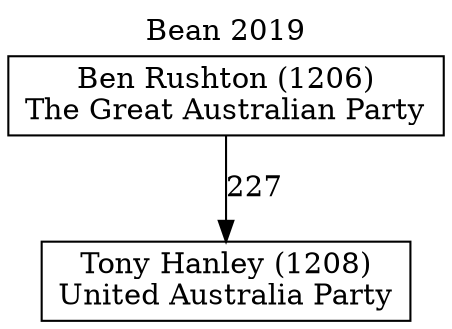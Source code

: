 // House preference flow
digraph "Tony Hanley (1208)_Bean_2019" {
	graph [label="Bean 2019" labelloc=t mclimit=10]
	node [shape=box]
	"Tony Hanley (1208)" [label="Tony Hanley (1208)
United Australia Party"]
	"Ben Rushton (1206)" [label="Ben Rushton (1206)
The Great Australian Party"]
	"Ben Rushton (1206)" -> "Tony Hanley (1208)" [label=227]
}

